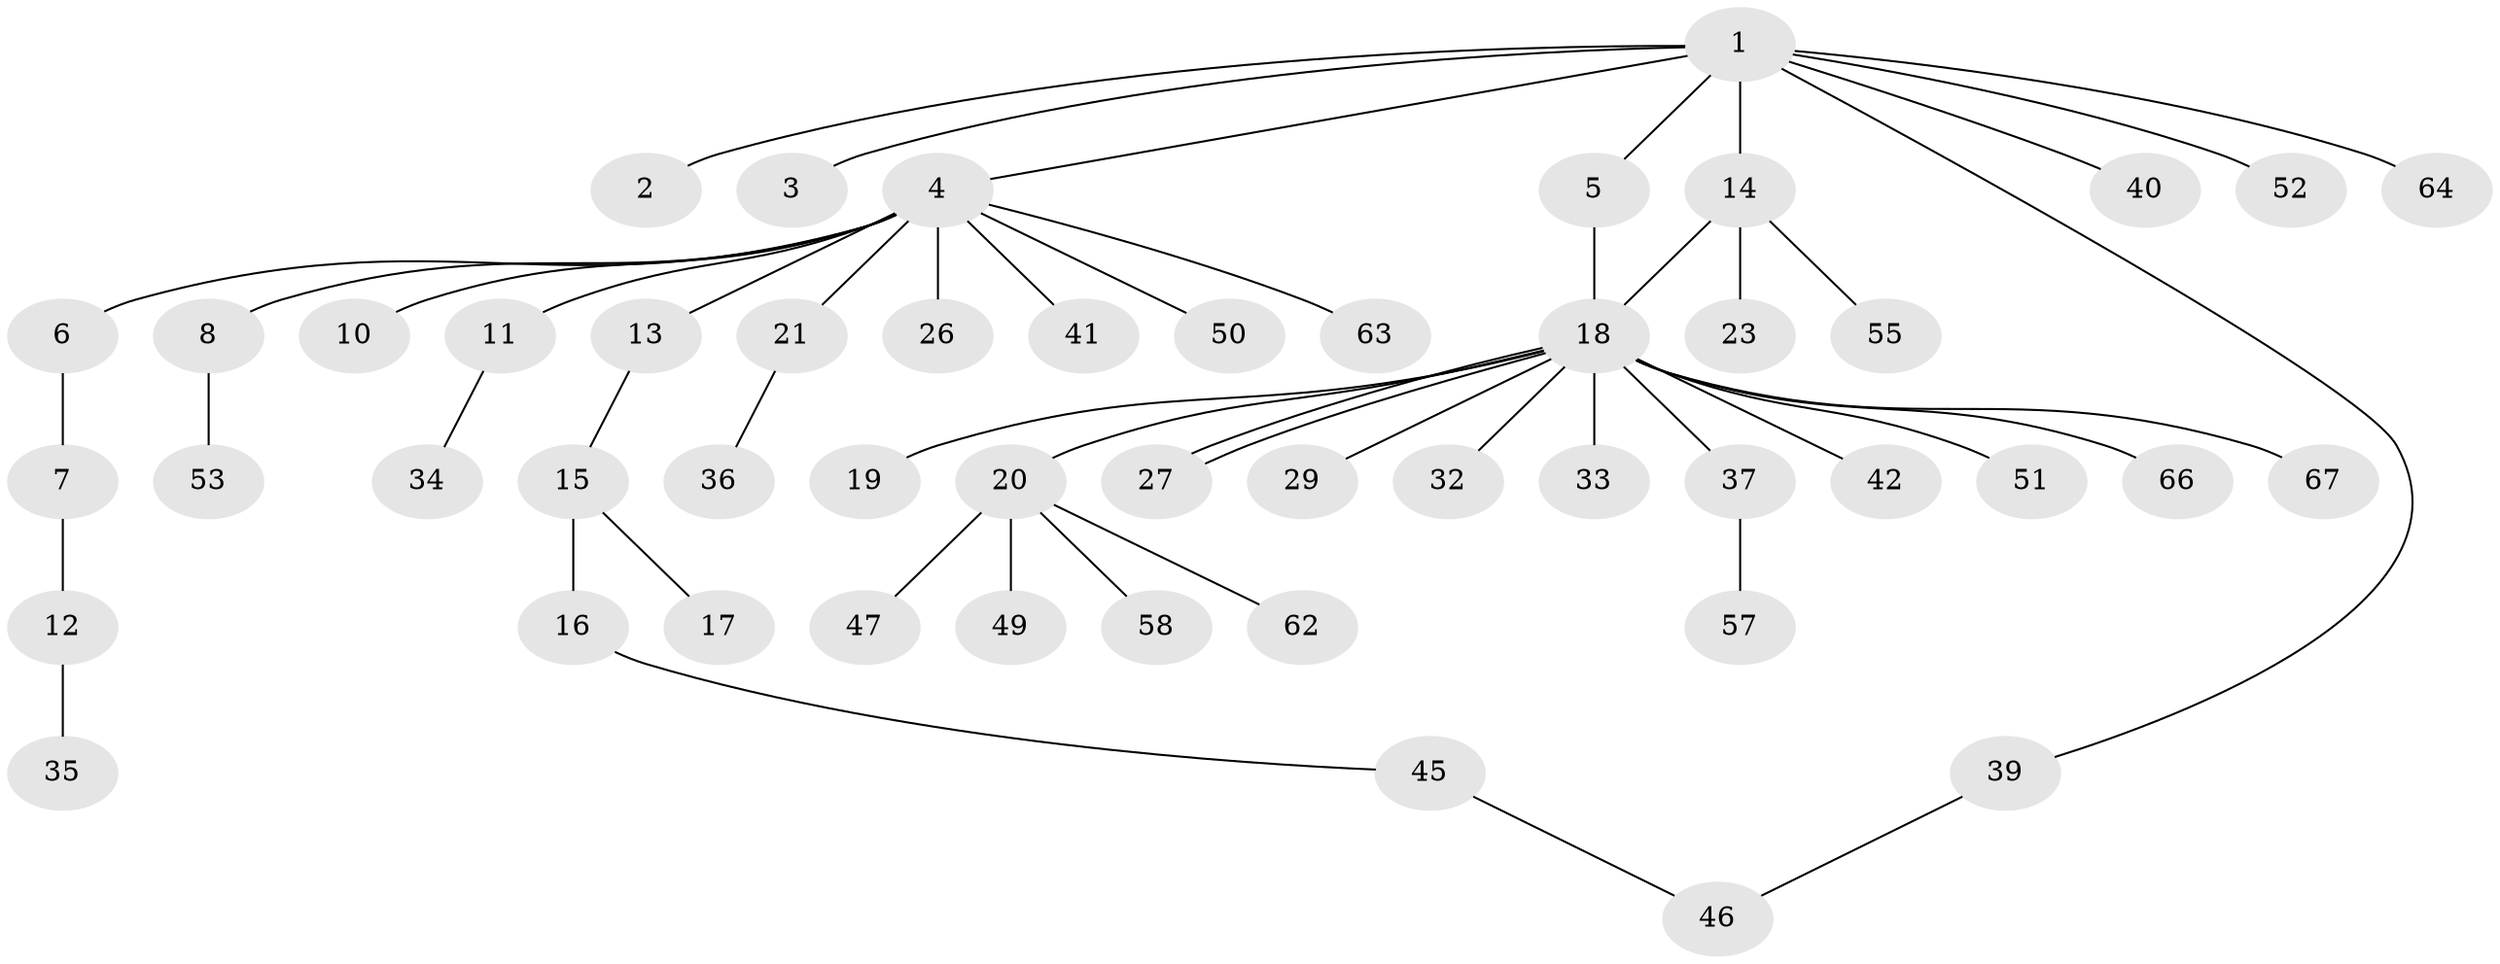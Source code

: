// original degree distribution, {10: 0.014705882352941176, 1: 0.5882352941176471, 7: 0.014705882352941176, 2: 0.20588235294117646, 3: 0.11764705882352941, 6: 0.029411764705882353, 4: 0.014705882352941176, 15: 0.014705882352941176}
// Generated by graph-tools (version 1.1) at 2025/41/03/06/25 10:41:45]
// undirected, 50 vertices, 52 edges
graph export_dot {
graph [start="1"]
  node [color=gray90,style=filled];
  1 [super="+31"];
  2;
  3;
  4 [super="+9"];
  5;
  6 [super="+61"];
  7 [super="+30"];
  8 [super="+22"];
  10;
  11;
  12;
  13;
  14 [super="+28"];
  15 [super="+48"];
  16 [super="+24"];
  17;
  18 [super="+56"];
  19;
  20 [super="+43"];
  21 [super="+25"];
  23;
  26 [super="+59"];
  27;
  29;
  32;
  33;
  34 [super="+54"];
  35 [super="+38"];
  36;
  37;
  39 [super="+44"];
  40;
  41;
  42;
  45 [super="+60"];
  46 [super="+65"];
  47;
  49;
  50;
  51;
  52;
  53;
  55 [super="+68"];
  57;
  58;
  62;
  63;
  64;
  66;
  67;
  1 -- 2;
  1 -- 3;
  1 -- 4;
  1 -- 5;
  1 -- 14;
  1 -- 39;
  1 -- 40;
  1 -- 52;
  1 -- 64;
  4 -- 6;
  4 -- 8;
  4 -- 10;
  4 -- 13;
  4 -- 50;
  4 -- 21;
  4 -- 41;
  4 -- 26;
  4 -- 11;
  4 -- 63;
  5 -- 18;
  6 -- 7;
  7 -- 12;
  8 -- 53;
  11 -- 34;
  12 -- 35;
  13 -- 15;
  14 -- 23;
  14 -- 18;
  14 -- 55;
  15 -- 16;
  15 -- 17;
  16 -- 45;
  18 -- 19;
  18 -- 20;
  18 -- 27;
  18 -- 27;
  18 -- 29;
  18 -- 32;
  18 -- 33;
  18 -- 37;
  18 -- 42;
  18 -- 51;
  18 -- 66;
  18 -- 67;
  20 -- 47;
  20 -- 49;
  20 -- 58;
  20 -- 62;
  21 -- 36;
  37 -- 57;
  39 -- 46;
  45 -- 46;
}
